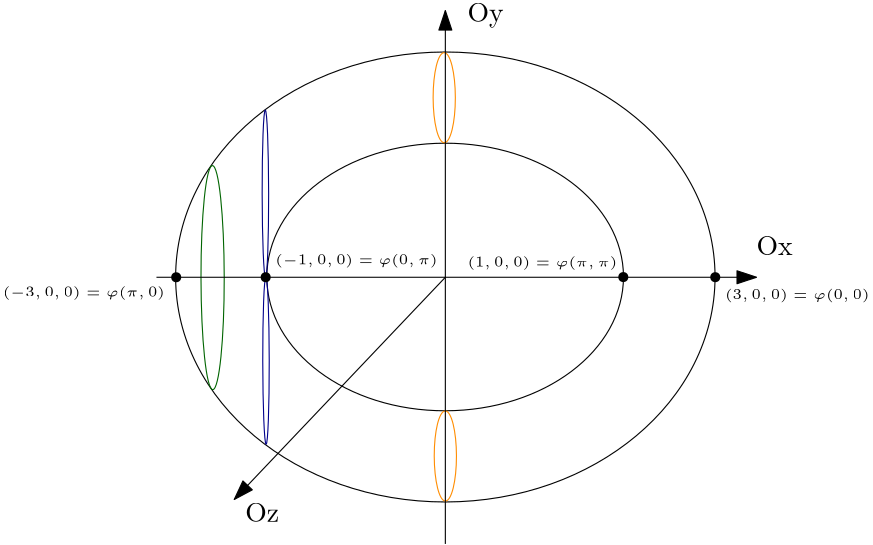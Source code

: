 <?xml version="1.0"?>
<!DOCTYPE ipe SYSTEM "ipe.dtd">
<ipe version="70206" creator="Ipe 7.2.7">
<info created="D:20180124181137" modified="D:20180124182029"/>
<ipestyle name="basic">
<symbol name="arrow/arc(spx)">
<path stroke="sym-stroke" fill="sym-stroke" pen="sym-pen">
0 0 m
-1 0.333 l
-1 -0.333 l
h
</path>
</symbol>
<symbol name="arrow/farc(spx)">
<path stroke="sym-stroke" fill="white" pen="sym-pen">
0 0 m
-1 0.333 l
-1 -0.333 l
h
</path>
</symbol>
<symbol name="arrow/ptarc(spx)">
<path stroke="sym-stroke" fill="sym-stroke" pen="sym-pen">
0 0 m
-1 0.333 l
-0.8 0 l
-1 -0.333 l
h
</path>
</symbol>
<symbol name="arrow/fptarc(spx)">
<path stroke="sym-stroke" fill="white" pen="sym-pen">
0 0 m
-1 0.333 l
-0.8 0 l
-1 -0.333 l
h
</path>
</symbol>
<symbol name="mark/circle(sx)" transformations="translations">
<path fill="sym-stroke">
0.6 0 0 0.6 0 0 e
0.4 0 0 0.4 0 0 e
</path>
</symbol>
<symbol name="mark/disk(sx)" transformations="translations">
<path fill="sym-stroke">
0.6 0 0 0.6 0 0 e
</path>
</symbol>
<symbol name="mark/fdisk(sfx)" transformations="translations">
<group>
<path fill="sym-fill">
0.5 0 0 0.5 0 0 e
</path>
<path fill="sym-stroke" fillrule="eofill">
0.6 0 0 0.6 0 0 e
0.4 0 0 0.4 0 0 e
</path>
</group>
</symbol>
<symbol name="mark/box(sx)" transformations="translations">
<path fill="sym-stroke" fillrule="eofill">
-0.6 -0.6 m
0.6 -0.6 l
0.6 0.6 l
-0.6 0.6 l
h
-0.4 -0.4 m
0.4 -0.4 l
0.4 0.4 l
-0.4 0.4 l
h
</path>
</symbol>
<symbol name="mark/square(sx)" transformations="translations">
<path fill="sym-stroke">
-0.6 -0.6 m
0.6 -0.6 l
0.6 0.6 l
-0.6 0.6 l
h
</path>
</symbol>
<symbol name="mark/fsquare(sfx)" transformations="translations">
<group>
<path fill="sym-fill">
-0.5 -0.5 m
0.5 -0.5 l
0.5 0.5 l
-0.5 0.5 l
h
</path>
<path fill="sym-stroke" fillrule="eofill">
-0.6 -0.6 m
0.6 -0.6 l
0.6 0.6 l
-0.6 0.6 l
h
-0.4 -0.4 m
0.4 -0.4 l
0.4 0.4 l
-0.4 0.4 l
h
</path>
</group>
</symbol>
<symbol name="mark/cross(sx)" transformations="translations">
<group>
<path fill="sym-stroke">
-0.43 -0.57 m
0.57 0.43 l
0.43 0.57 l
-0.57 -0.43 l
h
</path>
<path fill="sym-stroke">
-0.43 0.57 m
0.57 -0.43 l
0.43 -0.57 l
-0.57 0.43 l
h
</path>
</group>
</symbol>
<symbol name="arrow/fnormal(spx)">
<path stroke="sym-stroke" fill="white" pen="sym-pen">
0 0 m
-1 0.333 l
-1 -0.333 l
h
</path>
</symbol>
<symbol name="arrow/pointed(spx)">
<path stroke="sym-stroke" fill="sym-stroke" pen="sym-pen">
0 0 m
-1 0.333 l
-0.8 0 l
-1 -0.333 l
h
</path>
</symbol>
<symbol name="arrow/fpointed(spx)">
<path stroke="sym-stroke" fill="white" pen="sym-pen">
0 0 m
-1 0.333 l
-0.8 0 l
-1 -0.333 l
h
</path>
</symbol>
<symbol name="arrow/linear(spx)">
<path stroke="sym-stroke" pen="sym-pen">
-1 0.333 m
0 0 l
-1 -0.333 l
</path>
</symbol>
<symbol name="arrow/fdouble(spx)">
<path stroke="sym-stroke" fill="white" pen="sym-pen">
0 0 m
-1 0.333 l
-1 -0.333 l
h
-1 0 m
-2 0.333 l
-2 -0.333 l
h
</path>
</symbol>
<symbol name="arrow/double(spx)">
<path stroke="sym-stroke" fill="sym-stroke" pen="sym-pen">
0 0 m
-1 0.333 l
-1 -0.333 l
h
-1 0 m
-2 0.333 l
-2 -0.333 l
h
</path>
</symbol>
<pen name="heavier" value="0.8"/>
<pen name="fat" value="1.2"/>
<pen name="ultrafat" value="2"/>
<symbolsize name="large" value="5"/>
<symbolsize name="small" value="2"/>
<symbolsize name="tiny" value="1.1"/>
<arrowsize name="large" value="10"/>
<arrowsize name="small" value="5"/>
<arrowsize name="tiny" value="3"/>
<color name="red" value="1 0 0"/>
<color name="green" value="0 1 0"/>
<color name="blue" value="0 0 1"/>
<color name="yellow" value="1 1 0"/>
<color name="orange" value="1 0.647 0"/>
<color name="gold" value="1 0.843 0"/>
<color name="purple" value="0.627 0.125 0.941"/>
<color name="gray" value="0.745"/>
<color name="brown" value="0.647 0.165 0.165"/>
<color name="navy" value="0 0 0.502"/>
<color name="pink" value="1 0.753 0.796"/>
<color name="seagreen" value="0.18 0.545 0.341"/>
<color name="turquoise" value="0.251 0.878 0.816"/>
<color name="violet" value="0.933 0.51 0.933"/>
<color name="darkblue" value="0 0 0.545"/>
<color name="darkcyan" value="0 0.545 0.545"/>
<color name="darkgray" value="0.663"/>
<color name="darkgreen" value="0 0.392 0"/>
<color name="darkmagenta" value="0.545 0 0.545"/>
<color name="darkorange" value="1 0.549 0"/>
<color name="darkred" value="0.545 0 0"/>
<color name="lightblue" value="0.678 0.847 0.902"/>
<color name="lightcyan" value="0.878 1 1"/>
<color name="lightgray" value="0.827"/>
<color name="lightgreen" value="0.565 0.933 0.565"/>
<color name="lightyellow" value="1 1 0.878"/>
<dashstyle name="dashed" value="[4] 0"/>
<dashstyle name="dotted" value="[1 3] 0"/>
<dashstyle name="dash dotted" value="[4 2 1 2] 0"/>
<dashstyle name="dash dot dotted" value="[4 2 1 2 1 2] 0"/>
<textsize name="large" value="\large"/>
<textsize name="Large" value="\Large"/>
<textsize name="LARGE" value="\LARGE"/>
<textsize name="huge" value="\huge"/>
<textsize name="Huge" value="\Huge"/>
<textsize name="small" value="\small"/>
<textsize name="footnote" value="\footnotesize"/>
<textsize name="tiny" value="\tiny"/>
<textstyle name="center" begin="\begin{center}" end="\end{center}"/>
<textstyle name="itemize" begin="\begin{itemize}" end="\end{itemize}"/>
<textstyle name="item" begin="\begin{itemize}\item{}" end="\end{itemize}"/>
<gridsize name="4 pts" value="4"/>
<gridsize name="8 pts (~3 mm)" value="8"/>
<gridsize name="16 pts (~6 mm)" value="16"/>
<gridsize name="32 pts (~12 mm)" value="32"/>
<gridsize name="10 pts (~3.5 mm)" value="10"/>
<gridsize name="20 pts (~7 mm)" value="20"/>
<gridsize name="14 pts (~5 mm)" value="14"/>
<gridsize name="28 pts (~10 mm)" value="28"/>
<gridsize name="56 pts (~20 mm)" value="56"/>
<anglesize name="90 deg" value="90"/>
<anglesize name="60 deg" value="60"/>
<anglesize name="45 deg" value="45"/>
<anglesize name="30 deg" value="30"/>
<anglesize name="22.5 deg" value="22.5"/>
<opacity name="10%" value="0.1"/>
<opacity name="30%" value="0.3"/>
<opacity name="50%" value="0.5"/>
<opacity name="75%" value="0.75"/>
<tiling name="falling" angle="-60" step="4" width="1"/>
<tiling name="rising" angle="30" step="4" width="1"/>
</ipestyle>
<page>
<layer name="alpha"/>
<view layers="alpha" active="alpha"/>
<path layer="alpha" matrix="0.00151255 -0.999999 1.19876 0.00181319 -554.409 983.961" stroke="black">
80.9938 0 0 80.9938 256 608 e
</path>
<path matrix="0.00151255 -0.999999 1.33276 0.00201586 -635.946 983.838" stroke="black">
48.1664 0 0 48.1664 256 608 e
</path>
<path matrix="0.00095295 -0.630028 0.0653524 0.00009885 55.2461 890.071" stroke="darkgreen">
64 0 0 64 256 544 e
</path>
<path matrix="0.00038318 -0.253333 0.0624999 0.00009453 140.33 858.413" stroke="darkorange">
64 0 0 64 256 544 e
</path>
<path matrix="0.00038318 -0.253333 0.0624999 0.00009453 140.728 729.418" stroke="darkorange">
64 0 0 64 256 544 e
</path>
<path matrix="0.00071041 -0.469681 0.0182232 0.00002756 99.9511 879.329" stroke="navy">
64 0 0 64 256 544 e
</path>
<path matrix="0.00071041 -0.46968 0.0182232 0.00002756 100.165 819.119" stroke="darkblue">
64 0 0 64 256 544 e
</path>
<path matrix="1 0 0 1 -81.1729 104.965" stroke="black" arrow="normal/normal">
152 624 m
368 624 l
</path>
<path matrix="1 0 0 1 -81.1729 104.965" stroke="black" arrow="normal/normal">
256 528 m
256 720 l
</path>
<path matrix="1 0 0 1 -81.1729 104.965" stroke="black" arrow="normal/normal">
256 624 m
180 544 l
</path>
<text matrix="1 0 0 1 -61.1729 112.965" transformations="translations" pos="164 528" stroke="black" type="label" width="12.177" height="6.808" depth="0" valign="baseline">Oz</text>
<text matrix="1 0 0 1 -85.1729 128.965" transformations="translations" pos="372 608" stroke="black" type="label" width="13.007" height="6.808" depth="0" valign="baseline">Ox</text>
<text matrix="1 0 0 1 -93.1729 104.965" transformations="translations" pos="276 716" stroke="black" type="label" width="13.007" height="6.815" depth="1.93" valign="baseline">Oy</text>
<use matrix="1 0 0 1 -70.0651 108.965" name="mark/disk(sx)" pos="148 620" size="normal" stroke="black"/>
<use matrix="1 0 0 1 -85.8567 108.98" name="mark/disk(sx)" pos="196 620" size="normal" stroke="black"/>
<use matrix="1 0 0 1 -80.711 105.757" name="mark/disk(sx)" pos="319.604 623.274" size="normal" stroke="black"/>
<use matrix="1 0 0 1 -81.1729 104.965" name="mark/disk(sx)" pos="353.17 624.027" size="normal" stroke="black"/>
<text matrix="1 0 0 1 -82.4151 110.348" transformations="translations" pos="357.908 610.798" stroke="black" type="label" width="52.027" height="3.741" depth="1.24" valign="baseline" size="tiny" style="math">(3,0,0)=\varphi(0,0)</text>
<text matrix="1 0 0 1 -294.415 1.44922" transformations="translations" pos="309.918 720.617" stroke="black" type="label" width="58.352" height="3.741" depth="1.24" valign="baseline" size="tiny" style="math">(-3,0,0)=\varphi(\pi,0)</text>
<text matrix="1 0 0 1 -9.54001 61.0743" transformations="translations" pos="123.176 672.585" stroke="black" type="label" width="58.352" height="3.741" depth="1.24" valign="baseline" size="tiny" style="math">(-1,0,0)=\varphi(0,\pi)</text>
<text matrix="1 0 0 1 78.6554 30.4336" transformations="translations" pos="104.129 702.398" stroke="black" type="label" width="53.885" height="3.741" depth="1.24" valign="baseline" size="tiny" style="math">(1,0,0)=\varphi(\pi,\pi)</text>
</page>
</ipe>
